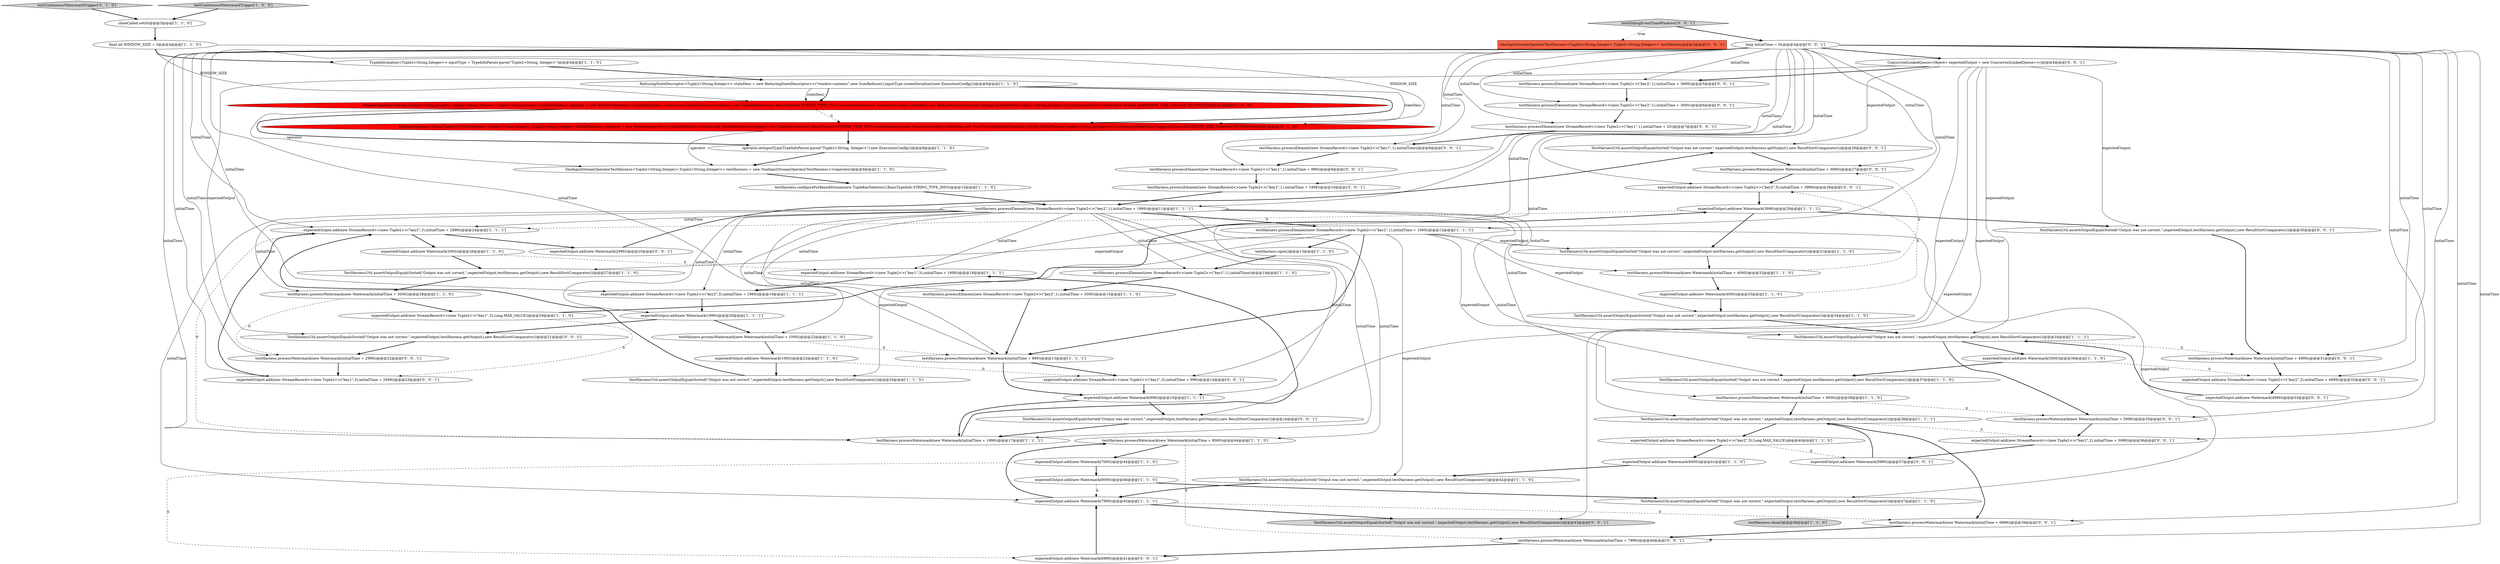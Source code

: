 digraph {
35 [style = filled, label = "testHarness.processWatermark(new Watermark(initialTime + 8000))@@@44@@@['1', '1', '0']", fillcolor = white, shape = ellipse image = "AAA0AAABBB1BBB"];
61 [style = filled, label = "long initialTime = 0L@@@3@@@['0', '0', '1']", fillcolor = white, shape = ellipse image = "AAA0AAABBB3BBB"];
2 [style = filled, label = "TestHarnessUtil.assertOutputEqualsSorted(\"Output was not correct.\",expectedOutput,testHarness.getOutput(),new ResultSortComparator())@@@38@@@['1', '1', '1']", fillcolor = white, shape = ellipse image = "AAA0AAABBB1BBB"];
30 [style = filled, label = "TestHarnessUtil.assertOutputEqualsSorted(\"Output was not correct.\",expectedOutput,testHarness.getOutput(),new ResultSortComparator())@@@34@@@['1', '1', '0']", fillcolor = white, shape = ellipse image = "AAA0AAABBB1BBB"];
33 [style = filled, label = "expectedOutput.add(new Watermark(8000))@@@46@@@['1', '1', '0']", fillcolor = white, shape = ellipse image = "AAA0AAABBB1BBB"];
11 [style = filled, label = "expectedOutput.add(new Watermark(999))@@@15@@@['1', '1', '1']", fillcolor = white, shape = ellipse image = "AAA0AAABBB1BBB"];
23 [style = filled, label = "TestHarnessUtil.assertOutputEqualsSorted(\"Output was not correct.\",expectedOutput,testHarness.getOutput(),new ResultSortComparator())@@@34@@@['1', '1', '1']", fillcolor = white, shape = ellipse image = "AAA0AAABBB1BBB"];
60 [style = filled, label = "TestHarnessUtil.assertOutputEqualsSorted(\"Output was not correct.\",expectedOutput,testHarness.getOutput(),new ResultSortComparator())@@@26@@@['0', '0', '1']", fillcolor = white, shape = ellipse image = "AAA0AAABBB3BBB"];
25 [style = filled, label = "TypeInformation<Tuple2<String,Integer>> inputType = TypeInfoParser.parse(\"Tuple2<String, Integer>\")@@@5@@@['1', '1', '0']", fillcolor = white, shape = ellipse image = "AAA0AAABBB1BBB"];
63 [style = filled, label = "expectedOutput.add(new StreamRecord<>(new Tuple2<>(\"key2\",2),initialTime + 5999))@@@36@@@['0', '0', '1']", fillcolor = white, shape = ellipse image = "AAA0AAABBB3BBB"];
7 [style = filled, label = "testHarness.processElement(new StreamRecord<>(new Tuple2<>(\"key2\",1),initialTime + 1000))@@@12@@@['1', '1', '1']", fillcolor = white, shape = ellipse image = "AAA0AAABBB1BBB"];
9 [style = filled, label = "testHarness.processElement(new StreamRecord<>(new Tuple2<>(\"key1\",1),initialTime))@@@14@@@['1', '1', '0']", fillcolor = white, shape = ellipse image = "AAA0AAABBB1BBB"];
20 [style = filled, label = "WindowOperator<String,Tuple2<String,Integer>,Tuple2<String,Integer>,Tuple2<String,Integer>,GlobalWindow> operator = new WindowOperator<>(GlobalWindows.create(),new GlobalWindow.Serializer(),new TupleKeySelector(),BasicTypeInfo.STRING_TYPE_INFO.createSerializer(new ExecutionConfig()),stateDesc,new ReduceWindowFunction<String,GlobalWindow,Tuple2<String,Integer>>(),ContinuousEventTimeTrigger.of(Time.of(WINDOW_SIZE,TimeUnit.SECONDS)))@@@7@@@['1', '0', '0']", fillcolor = red, shape = ellipse image = "AAA1AAABBB1BBB"];
44 [style = filled, label = "expectedOutput.add(new Watermark(5000))@@@36@@@['1', '1', '0']", fillcolor = white, shape = ellipse image = "AAA0AAABBB1BBB"];
48 [style = filled, label = "WindowOperator<String,Tuple2<String,Integer>,Tuple2<String,Integer>,Tuple2<String,Integer>,GlobalWindow> operator = new WindowOperator<>(GlobalWindows.create(),new GlobalWindow.Serializer(),new TupleKeySelector(),BasicTypeInfo.STRING_TYPE_INFO.createSerializer(new ExecutionConfig()),stateDesc,new PassThroughWindowFunction<String,GlobalWindow,Tuple2<String,Integer>>(),ContinuousEventTimeTrigger.of(Time.of(WINDOW_SIZE,TimeUnit.SECONDS)))@@@7@@@['0', '1', '0']", fillcolor = red, shape = ellipse image = "AAA1AAABBB2BBB"];
15 [style = filled, label = "TestHarnessUtil.assertOutputEqualsSorted(\"Output was not correct.\",expectedOutput,testHarness.getOutput(),new ResultSortComparator())@@@24@@@['1', '1', '0']", fillcolor = white, shape = ellipse image = "AAA0AAABBB1BBB"];
40 [style = filled, label = "testHarness.processElement(new StreamRecord<>(new Tuple2<>(\"key2\",1),initialTime + 1999))@@@11@@@['1', '1', '1']", fillcolor = white, shape = ellipse image = "AAA0AAABBB1BBB"];
77 [style = filled, label = "testHarness.processElement(new StreamRecord<>(new Tuple2<>(\"key1\",1),initialTime + 999))@@@9@@@['0', '0', '1']", fillcolor = white, shape = ellipse image = "AAA0AAABBB3BBB"];
43 [style = filled, label = "expectedOutput.add(new StreamRecord<>(new Tuple2<>(\"key2\",3),initialTime + 1999))@@@19@@@['1', '1', '1']", fillcolor = white, shape = ellipse image = "AAA0AAABBB1BBB"];
56 [style = filled, label = "expectedOutput.add(new StreamRecord<>(new Tuple2<>(\"key1\",3),initialTime + 2999))@@@23@@@['0', '0', '1']", fillcolor = white, shape = ellipse image = "AAA0AAABBB3BBB"];
54 [style = filled, label = "expectedOutput.add(new StreamRecord<>(new Tuple2<>(\"key1\",3),initialTime + 999))@@@14@@@['0', '0', '1']", fillcolor = white, shape = ellipse image = "AAA0AAABBB3BBB"];
76 [style = filled, label = "OneInputStreamOperatorTestHarness<Tuple2<String,Integer>,Tuple2<String,Integer>> testHarness@@@2@@@['0', '0', '1']", fillcolor = tomato, shape = box image = "AAA0AAABBB3BBB"];
39 [style = filled, label = "ReducingStateDescriptor<Tuple2<String,Integer>> stateDesc = new ReducingStateDescriptor<>(\"window-contents\",new SumReducer(),inputType.createSerializer(new ExecutionConfig()))@@@6@@@['1', '1', '0']", fillcolor = white, shape = ellipse image = "AAA0AAABBB1BBB"];
68 [style = filled, label = "ConcurrentLinkedQueue<Object> expectedOutput = new ConcurrentLinkedQueue<>()@@@4@@@['0', '0', '1']", fillcolor = white, shape = ellipse image = "AAA0AAABBB3BBB"];
37 [style = filled, label = "expectedOutput.add(new StreamRecord<>(new Tuple2<>(\"key2\",3),initialTime + 2999))@@@24@@@['1', '1', '1']", fillcolor = white, shape = ellipse image = "AAA0AAABBB1BBB"];
17 [style = filled, label = "testHarness.processWatermark(new Watermark(initialTime + 4000))@@@32@@@['1', '1', '0']", fillcolor = white, shape = ellipse image = "AAA0AAABBB1BBB"];
3 [style = filled, label = "expectedOutput.add(new Watermark(3999))@@@29@@@['1', '1', '1']", fillcolor = white, shape = ellipse image = "AAA0AAABBB1BBB"];
24 [style = filled, label = "expectedOutput.add(new Watermark(1000))@@@23@@@['1', '1', '0']", fillcolor = white, shape = ellipse image = "AAA0AAABBB1BBB"];
58 [style = filled, label = "TestHarnessUtil.assertOutputEqualsSorted(\"Output was not correct.\",expectedOutput,testHarness.getOutput(),new ResultSortComparator())@@@43@@@['0', '0', '1']", fillcolor = lightgray, shape = ellipse image = "AAA0AAABBB3BBB"];
16 [style = filled, label = "testHarness.open()@@@13@@@['1', '1', '0']", fillcolor = white, shape = ellipse image = "AAA0AAABBB1BBB"];
50 [style = filled, label = "expectedOutput.add(new StreamRecord<>(new Tuple2<>(\"key2\",5),initialTime + 3999))@@@28@@@['0', '0', '1']", fillcolor = white, shape = ellipse image = "AAA0AAABBB3BBB"];
27 [style = filled, label = "testHarness.processWatermark(new Watermark(initialTime + 3000))@@@28@@@['1', '1', '0']", fillcolor = white, shape = ellipse image = "AAA0AAABBB1BBB"];
4 [style = filled, label = "expectedOutput.add(new Watermark(2000))@@@26@@@['1', '1', '0']", fillcolor = white, shape = ellipse image = "AAA0AAABBB1BBB"];
55 [style = filled, label = "expectedOutput.add(new StreamRecord<>(new Tuple2<>(\"key2\",2),initialTime + 4999))@@@32@@@['0', '0', '1']", fillcolor = white, shape = ellipse image = "AAA0AAABBB3BBB"];
26 [style = filled, label = "testHarness.configureForKeyedStream(new TupleKeySelector(),BasicTypeInfo.STRING_TYPE_INFO)@@@10@@@['1', '1', '0']", fillcolor = white, shape = ellipse image = "AAA0AAABBB1BBB"];
38 [style = filled, label = "TestHarnessUtil.assertOutputEqualsSorted(\"Output was not correct.\",expectedOutput,testHarness.getOutput(),new ResultSortComparator())@@@27@@@['1', '1', '0']", fillcolor = white, shape = ellipse image = "AAA0AAABBB1BBB"];
45 [style = filled, label = "TestHarnessUtil.assertOutputEqualsSorted(\"Output was not correct.\",expectedOutput,testHarness.getOutput(),new ResultSortComparator())@@@37@@@['1', '1', '0']", fillcolor = white, shape = ellipse image = "AAA0AAABBB1BBB"];
41 [style = filled, label = "expectedOutput.add(new Watermark(1999))@@@20@@@['1', '1', '1']", fillcolor = white, shape = ellipse image = "AAA0AAABBB1BBB"];
36 [style = filled, label = "expectedOutput.add(new StreamRecord<>(new Tuple2<>(\"key1\",3),initialTime + 1999))@@@18@@@['1', '1', '1']", fillcolor = white, shape = ellipse image = "AAA0AAABBB1BBB"];
29 [style = filled, label = "testHarness.close()@@@48@@@['1', '1', '0']", fillcolor = lightgray, shape = ellipse image = "AAA0AAABBB1BBB"];
59 [style = filled, label = "testHarness.processWatermark(new Watermark(initialTime + 5999))@@@35@@@['0', '0', '1']", fillcolor = white, shape = ellipse image = "AAA0AAABBB3BBB"];
66 [style = filled, label = "testHarness.processWatermark(new Watermark(initialTime + 4999))@@@31@@@['0', '0', '1']", fillcolor = white, shape = ellipse image = "AAA0AAABBB3BBB"];
67 [style = filled, label = "testHarness.processElement(new StreamRecord<>(new Tuple2<>(\"key1\",1),initialTime))@@@8@@@['0', '0', '1']", fillcolor = white, shape = ellipse image = "AAA0AAABBB3BBB"];
31 [style = filled, label = "final int WINDOW_SIZE = 3@@@4@@@['1', '1', '0']", fillcolor = white, shape = ellipse image = "AAA0AAABBB1BBB"];
42 [style = filled, label = "OneInputStreamOperatorTestHarness<Tuple2<String,Integer>,Tuple2<String,Integer>> testHarness = new OneInputStreamOperatorTestHarness<>(operator)@@@9@@@['1', '1', '0']", fillcolor = white, shape = ellipse image = "AAA0AAABBB1BBB"];
52 [style = filled, label = "testHarness.processWatermark(new Watermark(initialTime + 3999))@@@27@@@['0', '0', '1']", fillcolor = white, shape = ellipse image = "AAA0AAABBB3BBB"];
62 [style = filled, label = "testHarness.processElement(new StreamRecord<>(new Tuple2<>(\"key2\",1),initialTime + 3999))@@@5@@@['0', '0', '1']", fillcolor = white, shape = ellipse image = "AAA0AAABBB3BBB"];
69 [style = filled, label = "TestHarnessUtil.assertOutputEqualsSorted(\"Output was not correct.\",expectedOutput,testHarness.getOutput(),new ResultSortComparator())@@@30@@@['0', '0', '1']", fillcolor = white, shape = ellipse image = "AAA0AAABBB3BBB"];
46 [style = filled, label = "testHarness.processWatermark(new Watermark(initialTime + 6000))@@@38@@@['1', '1', '0']", fillcolor = white, shape = ellipse image = "AAA0AAABBB1BBB"];
51 [style = filled, label = "testSlidingEventTimeWindows['0', '0', '1']", fillcolor = lightgray, shape = diamond image = "AAA0AAABBB3BBB"];
19 [style = filled, label = "closeCalled.set(0)@@@3@@@['1', '1', '0']", fillcolor = white, shape = ellipse image = "AAA0AAABBB1BBB"];
12 [style = filled, label = "testHarness.processWatermark(new Watermark(initialTime + 1000))@@@22@@@['1', '1', '0']", fillcolor = white, shape = ellipse image = "AAA0AAABBB1BBB"];
65 [style = filled, label = "TestHarnessUtil.assertOutputEqualsSorted(\"Output was not correct.\",expectedOutput,testHarness.getOutput(),new ResultSortComparator())@@@16@@@['0', '0', '1']", fillcolor = white, shape = ellipse image = "AAA0AAABBB3BBB"];
21 [style = filled, label = "testHarness.processWatermark(new Watermark(initialTime + 999))@@@13@@@['1', '1', '1']", fillcolor = white, shape = ellipse image = "AAA0AAABBB1BBB"];
75 [style = filled, label = "testHarness.processElement(new StreamRecord<>(new Tuple2<>(\"key1\",1),initialTime + 20))@@@7@@@['0', '0', '1']", fillcolor = white, shape = ellipse image = "AAA0AAABBB3BBB"];
28 [style = filled, label = "testHarness.processElement(new StreamRecord<>(new Tuple2<>(\"key2\",1),initialTime + 3000))@@@15@@@['1', '1', '0']", fillcolor = white, shape = ellipse image = "AAA0AAABBB1BBB"];
47 [style = filled, label = "testContinuousWatermarkTrigger['0', '1', '0']", fillcolor = lightgray, shape = diamond image = "AAA0AAABBB2BBB"];
49 [style = filled, label = "expectedOutput.add(new Watermark(2999))@@@25@@@['0', '0', '1']", fillcolor = white, shape = ellipse image = "AAA0AAABBB3BBB"];
8 [style = filled, label = "testHarness.processWatermark(new Watermark(initialTime + 1999))@@@17@@@['1', '1', '1']", fillcolor = white, shape = ellipse image = "AAA0AAABBB1BBB"];
71 [style = filled, label = "testHarness.processWatermark(new Watermark(initialTime + 6999))@@@39@@@['0', '0', '1']", fillcolor = white, shape = ellipse image = "AAA0AAABBB3BBB"];
32 [style = filled, label = "expectedOutput.add(new StreamRecord<>(new Tuple2<>(\"key2\",5),Long.MAX_VALUE))@@@40@@@['1', '1', '0']", fillcolor = white, shape = ellipse image = "AAA0AAABBB1BBB"];
1 [style = filled, label = "expectedOutput.add(new StreamRecord<>(new Tuple2<>(\"key1\",3),Long.MAX_VALUE))@@@29@@@['1', '1', '0']", fillcolor = white, shape = ellipse image = "AAA0AAABBB1BBB"];
0 [style = filled, label = "operator.setInputType(TypeInfoParser.parse(\"Tuple2<String, Integer>\"),new ExecutionConfig())@@@8@@@['1', '1', '0']", fillcolor = white, shape = ellipse image = "AAA0AAABBB1BBB"];
72 [style = filled, label = "testHarness.processElement(new StreamRecord<>(new Tuple2<>(\"key2\",1),initialTime + 1998))@@@10@@@['0', '0', '1']", fillcolor = white, shape = ellipse image = "AAA0AAABBB3BBB"];
53 [style = filled, label = "testHarness.processWatermark(new Watermark(initialTime + 2999))@@@22@@@['0', '0', '1']", fillcolor = white, shape = ellipse image = "AAA0AAABBB3BBB"];
10 [style = filled, label = "expectedOutput.add(new Watermark(6000))@@@41@@@['1', '1', '0']", fillcolor = white, shape = ellipse image = "AAA0AAABBB1BBB"];
14 [style = filled, label = "expectedOutput.add(new Watermark(7000))@@@45@@@['1', '1', '0']", fillcolor = white, shape = ellipse image = "AAA0AAABBB1BBB"];
57 [style = filled, label = "expectedOutput.add(new Watermark(4999))@@@33@@@['0', '0', '1']", fillcolor = white, shape = ellipse image = "AAA0AAABBB3BBB"];
78 [style = filled, label = "expectedOutput.add(new Watermark(5999))@@@37@@@['0', '0', '1']", fillcolor = white, shape = ellipse image = "AAA0AAABBB3BBB"];
73 [style = filled, label = "testHarness.processWatermark(new Watermark(initialTime + 7999))@@@40@@@['0', '0', '1']", fillcolor = white, shape = ellipse image = "AAA0AAABBB3BBB"];
18 [style = filled, label = "testContinuousWatermarkTrigger['1', '0', '0']", fillcolor = lightgray, shape = diamond image = "AAA0AAABBB1BBB"];
5 [style = filled, label = "expectedOutput.add(new Watermark(4000))@@@33@@@['1', '1', '0']", fillcolor = white, shape = ellipse image = "AAA0AAABBB1BBB"];
6 [style = filled, label = "expectedOutput.add(new Watermark(7999))@@@42@@@['1', '1', '1']", fillcolor = white, shape = ellipse image = "AAA0AAABBB1BBB"];
70 [style = filled, label = "testHarness.processElement(new StreamRecord<>(new Tuple2<>(\"key2\",1),initialTime + 3000))@@@6@@@['0', '0', '1']", fillcolor = white, shape = ellipse image = "AAA0AAABBB3BBB"];
22 [style = filled, label = "TestHarnessUtil.assertOutputEqualsSorted(\"Output was not correct.\",expectedOutput,testHarness.getOutput(),new ResultSortComparator())@@@31@@@['1', '1', '0']", fillcolor = white, shape = ellipse image = "AAA0AAABBB1BBB"];
34 [style = filled, label = "TestHarnessUtil.assertOutputEqualsSorted(\"Output was not correct.\",expectedOutput,testHarness.getOutput(),new ResultSortComparator())@@@42@@@['1', '1', '0']", fillcolor = white, shape = ellipse image = "AAA0AAABBB1BBB"];
74 [style = filled, label = "expectedOutput.add(new Watermark(6999))@@@41@@@['0', '0', '1']", fillcolor = white, shape = ellipse image = "AAA0AAABBB3BBB"];
64 [style = filled, label = "TestHarnessUtil.assertOutputEqualsSorted(\"Output was not correct.\",expectedOutput,testHarness.getOutput(),new ResultSortComparator())@@@21@@@['0', '0', '1']", fillcolor = white, shape = ellipse image = "AAA0AAABBB3BBB"];
13 [style = filled, label = "TestHarnessUtil.assertOutputEqualsSorted(\"Output was not correct.\",expectedOutput,testHarness.getOutput(),new ResultSortComparator())@@@47@@@['1', '1', '0']", fillcolor = white, shape = ellipse image = "AAA0AAABBB1BBB"];
6->35 [style = bold, label=""];
37->49 [style = bold, label=""];
61->8 [style = solid, label="initialTime"];
61->62 [style = solid, label="initialTime"];
46->2 [style = bold, label=""];
20->0 [style = bold, label=""];
73->74 [style = bold, label=""];
21->54 [style = bold, label=""];
40->6 [style = solid, label="initialTime"];
64->53 [style = bold, label=""];
26->40 [style = bold, label=""];
40->28 [style = solid, label="initialTime"];
17->52 [style = dashed, label="0"];
61->71 [style = solid, label="initialTime"];
20->42 [style = solid, label="operator"];
12->21 [style = dashed, label="0"];
39->48 [style = solid, label="stateDesc"];
61->72 [style = solid, label="initialTime"];
8->36 [style = bold, label=""];
28->21 [style = bold, label=""];
55->57 [style = bold, label=""];
32->78 [style = dashed, label="0"];
61->68 [style = bold, label=""];
40->35 [style = solid, label="initialTime"];
51->61 [style = bold, label=""];
4->36 [style = dashed, label="0"];
40->17 [style = solid, label="initialTime"];
41->64 [style = bold, label=""];
51->76 [style = dotted, label="true"];
7->16 [style = bold, label=""];
40->11 [style = solid, label="initialTime"];
61->21 [style = solid, label="initialTime"];
61->55 [style = solid, label="initialTime"];
61->67 [style = solid, label="initialTime"];
61->63 [style = solid, label="initialTime"];
40->36 [style = solid, label="initialTime"];
2->32 [style = bold, label=""];
5->30 [style = bold, label=""];
61->43 [style = solid, label="initialTime"];
16->9 [style = bold, label=""];
40->21 [style = solid, label="initialTime"];
23->44 [style = bold, label=""];
61->70 [style = solid, label="initialTime"];
17->5 [style = bold, label=""];
4->38 [style = bold, label=""];
40->27 [style = solid, label="initialTime"];
48->42 [style = solid, label="operator"];
63->78 [style = bold, label=""];
31->48 [style = solid, label="WINDOW_SIZE"];
0->42 [style = bold, label=""];
1->56 [style = dashed, label="0"];
18->19 [style = bold, label=""];
50->3 [style = bold, label=""];
20->48 [style = dashed, label="0"];
7->38 [style = solid, label="expectedOutput"];
27->53 [style = dashed, label="0"];
33->13 [style = bold, label=""];
32->10 [style = bold, label=""];
61->40 [style = solid, label="initialTime"];
6->71 [style = dashed, label="0"];
57->23 [style = bold, label=""];
44->55 [style = dashed, label="0"];
61->59 [style = solid, label="initialTime"];
10->34 [style = bold, label=""];
7->15 [style = solid, label="expectedOutput"];
61->53 [style = solid, label="initialTime"];
21->11 [style = bold, label=""];
33->6 [style = dashed, label="0"];
70->75 [style = bold, label=""];
59->63 [style = bold, label=""];
61->56 [style = solid, label="initialTime"];
61->7 [style = solid, label="initialTime"];
22->17 [style = bold, label=""];
7->22 [style = solid, label="expectedOutput"];
11->8 [style = bold, label=""];
37->8 [style = dashed, label="0"];
53->56 [style = bold, label=""];
45->46 [style = bold, label=""];
39->20 [style = bold, label=""];
44->45 [style = bold, label=""];
68->2 [style = solid, label="expectedOutput"];
23->59 [style = bold, label=""];
36->43 [style = bold, label=""];
65->8 [style = bold, label=""];
2->71 [style = bold, label=""];
61->54 [style = solid, label="initialTime"];
67->77 [style = bold, label=""];
31->25 [style = bold, label=""];
54->11 [style = bold, label=""];
35->73 [style = dashed, label="0"];
25->39 [style = bold, label=""];
11->65 [style = bold, label=""];
61->36 [style = solid, label="initialTime"];
3->37 [style = dashed, label="0"];
78->2 [style = bold, label=""];
1->3 [style = bold, label=""];
56->37 [style = bold, label=""];
40->23 [style = solid, label="initialTime"];
38->27 [style = bold, label=""];
61->77 [style = solid, label="initialTime"];
23->66 [style = dashed, label="0"];
12->24 [style = bold, label=""];
72->40 [style = bold, label=""];
40->46 [style = solid, label="initialTime"];
31->20 [style = solid, label="WINDOW_SIZE"];
7->13 [style = solid, label="expectedOutput"];
74->6 [style = bold, label=""];
35->14 [style = bold, label=""];
9->28 [style = bold, label=""];
61->73 [style = solid, label="initialTime"];
71->73 [style = bold, label=""];
66->55 [style = bold, label=""];
68->64 [style = solid, label="expectedOutput"];
40->41 [style = solid, label="initialTime"];
49->60 [style = bold, label=""];
3->69 [style = bold, label=""];
43->41 [style = bold, label=""];
7->30 [style = solid, label="expectedOutput"];
52->50 [style = bold, label=""];
41->12 [style = bold, label=""];
68->65 [style = solid, label="expectedOutput"];
40->43 [style = solid, label="initialTime"];
60->52 [style = bold, label=""];
69->66 [style = bold, label=""];
15->37 [style = bold, label=""];
14->74 [style = dashed, label="0"];
68->69 [style = solid, label="expectedOutput"];
61->50 [style = solid, label="initialTime"];
2->63 [style = dashed, label="0"];
75->67 [style = bold, label=""];
24->15 [style = bold, label=""];
61->52 [style = solid, label="initialTime"];
62->70 [style = bold, label=""];
5->50 [style = dashed, label="0"];
42->26 [style = bold, label=""];
39->20 [style = solid, label="stateDesc"];
68->23 [style = solid, label="expectedOutput"];
27->1 [style = bold, label=""];
39->48 [style = bold, label=""];
19->31 [style = bold, label=""];
40->12 [style = solid, label="initialTime"];
61->37 [style = solid, label="initialTime"];
68->62 [style = bold, label=""];
30->23 [style = bold, label=""];
68->60 [style = solid, label="expectedOutput"];
40->9 [style = solid, label="initialTime"];
77->72 [style = bold, label=""];
3->22 [style = bold, label=""];
40->8 [style = solid, label="initialTime"];
7->45 [style = solid, label="expectedOutput"];
37->4 [style = bold, label=""];
14->33 [style = bold, label=""];
48->0 [style = bold, label=""];
7->34 [style = solid, label="expectedOutput"];
13->29 [style = bold, label=""];
40->7 [style = bold, label=""];
68->58 [style = solid, label="expectedOutput"];
24->54 [style = dashed, label="0"];
34->6 [style = bold, label=""];
47->19 [style = bold, label=""];
7->21 [style = bold, label=""];
46->59 [style = dashed, label="0"];
61->66 [style = solid, label="initialTime"];
6->58 [style = bold, label=""];
61->75 [style = solid, label="initialTime"];
40->37 [style = solid, label="initialTime"];
}
